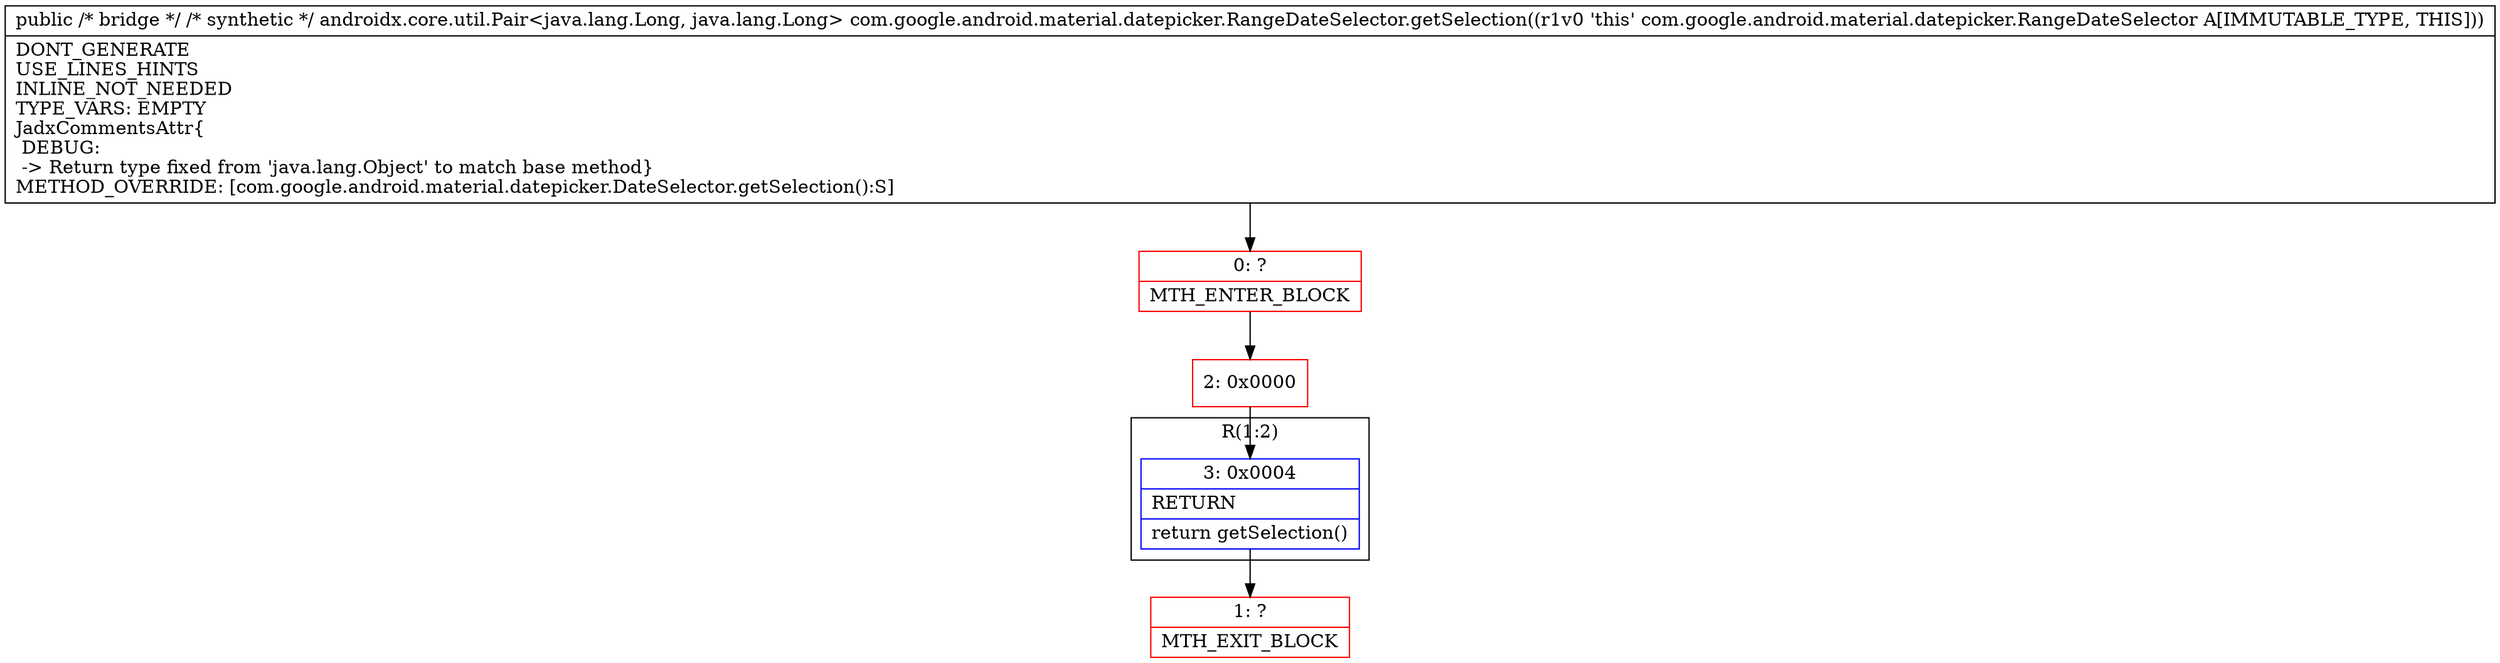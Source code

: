 digraph "CFG forcom.google.android.material.datepicker.RangeDateSelector.getSelection()Ljava\/lang\/Object;" {
subgraph cluster_Region_883642213 {
label = "R(1:2)";
node [shape=record,color=blue];
Node_3 [shape=record,label="{3\:\ 0x0004|RETURN\l|return getSelection()\l}"];
}
Node_0 [shape=record,color=red,label="{0\:\ ?|MTH_ENTER_BLOCK\l}"];
Node_2 [shape=record,color=red,label="{2\:\ 0x0000}"];
Node_1 [shape=record,color=red,label="{1\:\ ?|MTH_EXIT_BLOCK\l}"];
MethodNode[shape=record,label="{public \/* bridge *\/ \/* synthetic *\/ androidx.core.util.Pair\<java.lang.Long, java.lang.Long\> com.google.android.material.datepicker.RangeDateSelector.getSelection((r1v0 'this' com.google.android.material.datepicker.RangeDateSelector A[IMMUTABLE_TYPE, THIS]))  | DONT_GENERATE\lUSE_LINES_HINTS\lINLINE_NOT_NEEDED\lTYPE_VARS: EMPTY\lJadxCommentsAttr\{\l DEBUG: \l \-\> Return type fixed from 'java.lang.Object' to match base method\}\lMETHOD_OVERRIDE: [com.google.android.material.datepicker.DateSelector.getSelection():S]\l}"];
MethodNode -> Node_0;Node_3 -> Node_1;
Node_0 -> Node_2;
Node_2 -> Node_3;
}

